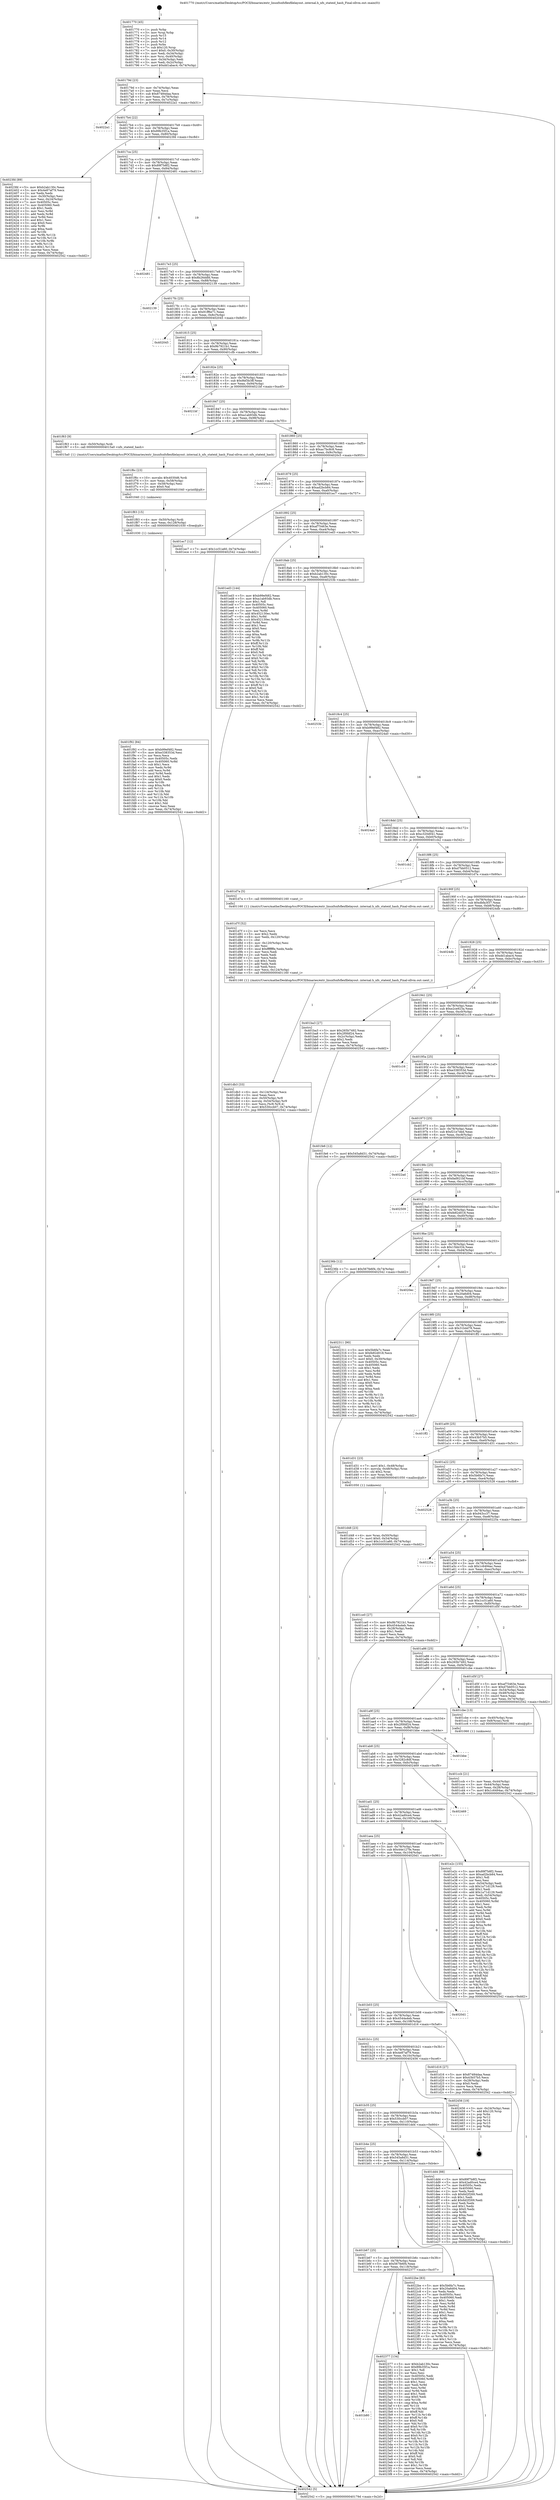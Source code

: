 digraph "0x401770" {
  label = "0x401770 (/mnt/c/Users/mathe/Desktop/tcc/POCII/binaries/extr_linuxfsnfsflexfilelayout..internal.h_nfs_stateid_hash_Final-ollvm.out::main(0))"
  labelloc = "t"
  node[shape=record]

  Entry [label="",width=0.3,height=0.3,shape=circle,fillcolor=black,style=filled]
  "0x40179d" [label="{
     0x40179d [23]\l
     | [instrs]\l
     &nbsp;&nbsp;0x40179d \<+3\>: mov -0x74(%rbp),%eax\l
     &nbsp;&nbsp;0x4017a0 \<+2\>: mov %eax,%ecx\l
     &nbsp;&nbsp;0x4017a2 \<+6\>: sub $0x87484daa,%ecx\l
     &nbsp;&nbsp;0x4017a8 \<+3\>: mov %eax,-0x78(%rbp)\l
     &nbsp;&nbsp;0x4017ab \<+3\>: mov %ecx,-0x7c(%rbp)\l
     &nbsp;&nbsp;0x4017ae \<+6\>: je 00000000004022a1 \<main+0xb31\>\l
  }"]
  "0x4022a1" [label="{
     0x4022a1\l
  }", style=dashed]
  "0x4017b4" [label="{
     0x4017b4 [22]\l
     | [instrs]\l
     &nbsp;&nbsp;0x4017b4 \<+5\>: jmp 00000000004017b9 \<main+0x49\>\l
     &nbsp;&nbsp;0x4017b9 \<+3\>: mov -0x78(%rbp),%eax\l
     &nbsp;&nbsp;0x4017bc \<+5\>: sub $0x89b35f1a,%eax\l
     &nbsp;&nbsp;0x4017c1 \<+3\>: mov %eax,-0x80(%rbp)\l
     &nbsp;&nbsp;0x4017c4 \<+6\>: je 00000000004023fd \<main+0xc8d\>\l
  }"]
  Exit [label="",width=0.3,height=0.3,shape=circle,fillcolor=black,style=filled,peripheries=2]
  "0x4023fd" [label="{
     0x4023fd [89]\l
     | [instrs]\l
     &nbsp;&nbsp;0x4023fd \<+5\>: mov $0xb2ab130c,%eax\l
     &nbsp;&nbsp;0x402402 \<+5\>: mov $0x4e87af79,%ecx\l
     &nbsp;&nbsp;0x402407 \<+2\>: xor %edx,%edx\l
     &nbsp;&nbsp;0x402409 \<+3\>: mov -0x30(%rbp),%esi\l
     &nbsp;&nbsp;0x40240c \<+3\>: mov %esi,-0x24(%rbp)\l
     &nbsp;&nbsp;0x40240f \<+7\>: mov 0x40505c,%esi\l
     &nbsp;&nbsp;0x402416 \<+7\>: mov 0x405060,%edi\l
     &nbsp;&nbsp;0x40241d \<+3\>: sub $0x1,%edx\l
     &nbsp;&nbsp;0x402420 \<+3\>: mov %esi,%r8d\l
     &nbsp;&nbsp;0x402423 \<+3\>: add %edx,%r8d\l
     &nbsp;&nbsp;0x402426 \<+4\>: imul %r8d,%esi\l
     &nbsp;&nbsp;0x40242a \<+3\>: and $0x1,%esi\l
     &nbsp;&nbsp;0x40242d \<+3\>: cmp $0x0,%esi\l
     &nbsp;&nbsp;0x402430 \<+4\>: sete %r9b\l
     &nbsp;&nbsp;0x402434 \<+3\>: cmp $0xa,%edi\l
     &nbsp;&nbsp;0x402437 \<+4\>: setl %r10b\l
     &nbsp;&nbsp;0x40243b \<+3\>: mov %r9b,%r11b\l
     &nbsp;&nbsp;0x40243e \<+3\>: and %r10b,%r11b\l
     &nbsp;&nbsp;0x402441 \<+3\>: xor %r10b,%r9b\l
     &nbsp;&nbsp;0x402444 \<+3\>: or %r9b,%r11b\l
     &nbsp;&nbsp;0x402447 \<+4\>: test $0x1,%r11b\l
     &nbsp;&nbsp;0x40244b \<+3\>: cmovne %ecx,%eax\l
     &nbsp;&nbsp;0x40244e \<+3\>: mov %eax,-0x74(%rbp)\l
     &nbsp;&nbsp;0x402451 \<+5\>: jmp 0000000000402542 \<main+0xdd2\>\l
  }"]
  "0x4017ca" [label="{
     0x4017ca [25]\l
     | [instrs]\l
     &nbsp;&nbsp;0x4017ca \<+5\>: jmp 00000000004017cf \<main+0x5f\>\l
     &nbsp;&nbsp;0x4017cf \<+3\>: mov -0x78(%rbp),%eax\l
     &nbsp;&nbsp;0x4017d2 \<+5\>: sub $0x89f7b8f2,%eax\l
     &nbsp;&nbsp;0x4017d7 \<+6\>: mov %eax,-0x84(%rbp)\l
     &nbsp;&nbsp;0x4017dd \<+6\>: je 0000000000402481 \<main+0xd11\>\l
  }"]
  "0x401b80" [label="{
     0x401b80\l
  }", style=dashed]
  "0x402481" [label="{
     0x402481\l
  }", style=dashed]
  "0x4017e3" [label="{
     0x4017e3 [25]\l
     | [instrs]\l
     &nbsp;&nbsp;0x4017e3 \<+5\>: jmp 00000000004017e8 \<main+0x78\>\l
     &nbsp;&nbsp;0x4017e8 \<+3\>: mov -0x78(%rbp),%eax\l
     &nbsp;&nbsp;0x4017eb \<+5\>: sub $0x8b26ddfd,%eax\l
     &nbsp;&nbsp;0x4017f0 \<+6\>: mov %eax,-0x88(%rbp)\l
     &nbsp;&nbsp;0x4017f6 \<+6\>: je 0000000000402139 \<main+0x9c9\>\l
  }"]
  "0x402377" [label="{
     0x402377 [134]\l
     | [instrs]\l
     &nbsp;&nbsp;0x402377 \<+5\>: mov $0xb2ab130c,%eax\l
     &nbsp;&nbsp;0x40237c \<+5\>: mov $0x89b35f1a,%ecx\l
     &nbsp;&nbsp;0x402381 \<+2\>: mov $0x1,%dl\l
     &nbsp;&nbsp;0x402383 \<+2\>: xor %esi,%esi\l
     &nbsp;&nbsp;0x402385 \<+7\>: mov 0x40505c,%edi\l
     &nbsp;&nbsp;0x40238c \<+8\>: mov 0x405060,%r8d\l
     &nbsp;&nbsp;0x402394 \<+3\>: sub $0x1,%esi\l
     &nbsp;&nbsp;0x402397 \<+3\>: mov %edi,%r9d\l
     &nbsp;&nbsp;0x40239a \<+3\>: add %esi,%r9d\l
     &nbsp;&nbsp;0x40239d \<+4\>: imul %r9d,%edi\l
     &nbsp;&nbsp;0x4023a1 \<+3\>: and $0x1,%edi\l
     &nbsp;&nbsp;0x4023a4 \<+3\>: cmp $0x0,%edi\l
     &nbsp;&nbsp;0x4023a7 \<+4\>: sete %r10b\l
     &nbsp;&nbsp;0x4023ab \<+4\>: cmp $0xa,%r8d\l
     &nbsp;&nbsp;0x4023af \<+4\>: setl %r11b\l
     &nbsp;&nbsp;0x4023b3 \<+3\>: mov %r10b,%bl\l
     &nbsp;&nbsp;0x4023b6 \<+3\>: xor $0xff,%bl\l
     &nbsp;&nbsp;0x4023b9 \<+3\>: mov %r11b,%r14b\l
     &nbsp;&nbsp;0x4023bc \<+4\>: xor $0xff,%r14b\l
     &nbsp;&nbsp;0x4023c0 \<+3\>: xor $0x0,%dl\l
     &nbsp;&nbsp;0x4023c3 \<+3\>: mov %bl,%r15b\l
     &nbsp;&nbsp;0x4023c6 \<+4\>: and $0x0,%r15b\l
     &nbsp;&nbsp;0x4023ca \<+3\>: and %dl,%r10b\l
     &nbsp;&nbsp;0x4023cd \<+3\>: mov %r14b,%r12b\l
     &nbsp;&nbsp;0x4023d0 \<+4\>: and $0x0,%r12b\l
     &nbsp;&nbsp;0x4023d4 \<+3\>: and %dl,%r11b\l
     &nbsp;&nbsp;0x4023d7 \<+3\>: or %r10b,%r15b\l
     &nbsp;&nbsp;0x4023da \<+3\>: or %r11b,%r12b\l
     &nbsp;&nbsp;0x4023dd \<+3\>: xor %r12b,%r15b\l
     &nbsp;&nbsp;0x4023e0 \<+3\>: or %r14b,%bl\l
     &nbsp;&nbsp;0x4023e3 \<+3\>: xor $0xff,%bl\l
     &nbsp;&nbsp;0x4023e6 \<+3\>: or $0x0,%dl\l
     &nbsp;&nbsp;0x4023e9 \<+2\>: and %dl,%bl\l
     &nbsp;&nbsp;0x4023eb \<+3\>: or %bl,%r15b\l
     &nbsp;&nbsp;0x4023ee \<+4\>: test $0x1,%r15b\l
     &nbsp;&nbsp;0x4023f2 \<+3\>: cmovne %ecx,%eax\l
     &nbsp;&nbsp;0x4023f5 \<+3\>: mov %eax,-0x74(%rbp)\l
     &nbsp;&nbsp;0x4023f8 \<+5\>: jmp 0000000000402542 \<main+0xdd2\>\l
  }"]
  "0x402139" [label="{
     0x402139\l
  }", style=dashed]
  "0x4017fc" [label="{
     0x4017fc [25]\l
     | [instrs]\l
     &nbsp;&nbsp;0x4017fc \<+5\>: jmp 0000000000401801 \<main+0x91\>\l
     &nbsp;&nbsp;0x401801 \<+3\>: mov -0x78(%rbp),%eax\l
     &nbsp;&nbsp;0x401804 \<+5\>: sub $0x91ff6e71,%eax\l
     &nbsp;&nbsp;0x401809 \<+6\>: mov %eax,-0x8c(%rbp)\l
     &nbsp;&nbsp;0x40180f \<+6\>: je 0000000000402045 \<main+0x8d5\>\l
  }"]
  "0x401b67" [label="{
     0x401b67 [25]\l
     | [instrs]\l
     &nbsp;&nbsp;0x401b67 \<+5\>: jmp 0000000000401b6c \<main+0x3fc\>\l
     &nbsp;&nbsp;0x401b6c \<+3\>: mov -0x78(%rbp),%eax\l
     &nbsp;&nbsp;0x401b6f \<+5\>: sub $0x567fe6f4,%eax\l
     &nbsp;&nbsp;0x401b74 \<+6\>: mov %eax,-0x118(%rbp)\l
     &nbsp;&nbsp;0x401b7a \<+6\>: je 0000000000402377 \<main+0xc07\>\l
  }"]
  "0x402045" [label="{
     0x402045\l
  }", style=dashed]
  "0x401815" [label="{
     0x401815 [25]\l
     | [instrs]\l
     &nbsp;&nbsp;0x401815 \<+5\>: jmp 000000000040181a \<main+0xaa\>\l
     &nbsp;&nbsp;0x40181a \<+3\>: mov -0x78(%rbp),%eax\l
     &nbsp;&nbsp;0x40181d \<+5\>: sub $0x9b7921b1,%eax\l
     &nbsp;&nbsp;0x401822 \<+6\>: mov %eax,-0x90(%rbp)\l
     &nbsp;&nbsp;0x401828 \<+6\>: je 0000000000401cfb \<main+0x58b\>\l
  }"]
  "0x4022be" [label="{
     0x4022be [83]\l
     | [instrs]\l
     &nbsp;&nbsp;0x4022be \<+5\>: mov $0x5b6fa7c,%eax\l
     &nbsp;&nbsp;0x4022c3 \<+5\>: mov $0x20a6d04,%ecx\l
     &nbsp;&nbsp;0x4022c8 \<+2\>: xor %edx,%edx\l
     &nbsp;&nbsp;0x4022ca \<+7\>: mov 0x40505c,%esi\l
     &nbsp;&nbsp;0x4022d1 \<+7\>: mov 0x405060,%edi\l
     &nbsp;&nbsp;0x4022d8 \<+3\>: sub $0x1,%edx\l
     &nbsp;&nbsp;0x4022db \<+3\>: mov %esi,%r8d\l
     &nbsp;&nbsp;0x4022de \<+3\>: add %edx,%r8d\l
     &nbsp;&nbsp;0x4022e1 \<+4\>: imul %r8d,%esi\l
     &nbsp;&nbsp;0x4022e5 \<+3\>: and $0x1,%esi\l
     &nbsp;&nbsp;0x4022e8 \<+3\>: cmp $0x0,%esi\l
     &nbsp;&nbsp;0x4022eb \<+4\>: sete %r9b\l
     &nbsp;&nbsp;0x4022ef \<+3\>: cmp $0xa,%edi\l
     &nbsp;&nbsp;0x4022f2 \<+4\>: setl %r10b\l
     &nbsp;&nbsp;0x4022f6 \<+3\>: mov %r9b,%r11b\l
     &nbsp;&nbsp;0x4022f9 \<+3\>: and %r10b,%r11b\l
     &nbsp;&nbsp;0x4022fc \<+3\>: xor %r10b,%r9b\l
     &nbsp;&nbsp;0x4022ff \<+3\>: or %r9b,%r11b\l
     &nbsp;&nbsp;0x402302 \<+4\>: test $0x1,%r11b\l
     &nbsp;&nbsp;0x402306 \<+3\>: cmovne %ecx,%eax\l
     &nbsp;&nbsp;0x402309 \<+3\>: mov %eax,-0x74(%rbp)\l
     &nbsp;&nbsp;0x40230c \<+5\>: jmp 0000000000402542 \<main+0xdd2\>\l
  }"]
  "0x401cfb" [label="{
     0x401cfb\l
  }", style=dashed]
  "0x40182e" [label="{
     0x40182e [25]\l
     | [instrs]\l
     &nbsp;&nbsp;0x40182e \<+5\>: jmp 0000000000401833 \<main+0xc3\>\l
     &nbsp;&nbsp;0x401833 \<+3\>: mov -0x78(%rbp),%eax\l
     &nbsp;&nbsp;0x401836 \<+5\>: sub $0x9bf3b3ff,%eax\l
     &nbsp;&nbsp;0x40183b \<+6\>: mov %eax,-0x94(%rbp)\l
     &nbsp;&nbsp;0x401841 \<+6\>: je 00000000004021bf \<main+0xa4f\>\l
  }"]
  "0x401f92" [label="{
     0x401f92 [84]\l
     | [instrs]\l
     &nbsp;&nbsp;0x401f92 \<+5\>: mov $0xb99ef482,%eax\l
     &nbsp;&nbsp;0x401f97 \<+5\>: mov $0xe338353d,%esi\l
     &nbsp;&nbsp;0x401f9c \<+2\>: xor %ecx,%ecx\l
     &nbsp;&nbsp;0x401f9e \<+7\>: mov 0x40505c,%edx\l
     &nbsp;&nbsp;0x401fa5 \<+8\>: mov 0x405060,%r8d\l
     &nbsp;&nbsp;0x401fad \<+3\>: sub $0x1,%ecx\l
     &nbsp;&nbsp;0x401fb0 \<+3\>: mov %edx,%r9d\l
     &nbsp;&nbsp;0x401fb3 \<+3\>: add %ecx,%r9d\l
     &nbsp;&nbsp;0x401fb6 \<+4\>: imul %r9d,%edx\l
     &nbsp;&nbsp;0x401fba \<+3\>: and $0x1,%edx\l
     &nbsp;&nbsp;0x401fbd \<+3\>: cmp $0x0,%edx\l
     &nbsp;&nbsp;0x401fc0 \<+4\>: sete %r10b\l
     &nbsp;&nbsp;0x401fc4 \<+4\>: cmp $0xa,%r8d\l
     &nbsp;&nbsp;0x401fc8 \<+4\>: setl %r11b\l
     &nbsp;&nbsp;0x401fcc \<+3\>: mov %r10b,%bl\l
     &nbsp;&nbsp;0x401fcf \<+3\>: and %r11b,%bl\l
     &nbsp;&nbsp;0x401fd2 \<+3\>: xor %r11b,%r10b\l
     &nbsp;&nbsp;0x401fd5 \<+3\>: or %r10b,%bl\l
     &nbsp;&nbsp;0x401fd8 \<+3\>: test $0x1,%bl\l
     &nbsp;&nbsp;0x401fdb \<+3\>: cmovne %esi,%eax\l
     &nbsp;&nbsp;0x401fde \<+3\>: mov %eax,-0x74(%rbp)\l
     &nbsp;&nbsp;0x401fe1 \<+5\>: jmp 0000000000402542 \<main+0xdd2\>\l
  }"]
  "0x4021bf" [label="{
     0x4021bf\l
  }", style=dashed]
  "0x401847" [label="{
     0x401847 [25]\l
     | [instrs]\l
     &nbsp;&nbsp;0x401847 \<+5\>: jmp 000000000040184c \<main+0xdc\>\l
     &nbsp;&nbsp;0x40184c \<+3\>: mov -0x78(%rbp),%eax\l
     &nbsp;&nbsp;0x40184f \<+5\>: sub $0xa1ab93db,%eax\l
     &nbsp;&nbsp;0x401854 \<+6\>: mov %eax,-0x98(%rbp)\l
     &nbsp;&nbsp;0x40185a \<+6\>: je 0000000000401f63 \<main+0x7f3\>\l
  }"]
  "0x401f83" [label="{
     0x401f83 [15]\l
     | [instrs]\l
     &nbsp;&nbsp;0x401f83 \<+4\>: mov -0x50(%rbp),%rdi\l
     &nbsp;&nbsp;0x401f87 \<+6\>: mov %eax,-0x128(%rbp)\l
     &nbsp;&nbsp;0x401f8d \<+5\>: call 0000000000401030 \<free@plt\>\l
     | [calls]\l
     &nbsp;&nbsp;0x401030 \{1\} (unknown)\l
  }"]
  "0x401f63" [label="{
     0x401f63 [9]\l
     | [instrs]\l
     &nbsp;&nbsp;0x401f63 \<+4\>: mov -0x50(%rbp),%rdi\l
     &nbsp;&nbsp;0x401f67 \<+5\>: call 00000000004015a0 \<nfs_stateid_hash\>\l
     | [calls]\l
     &nbsp;&nbsp;0x4015a0 \{1\} (/mnt/c/Users/mathe/Desktop/tcc/POCII/binaries/extr_linuxfsnfsflexfilelayout..internal.h_nfs_stateid_hash_Final-ollvm.out::nfs_stateid_hash)\l
  }"]
  "0x401860" [label="{
     0x401860 [25]\l
     | [instrs]\l
     &nbsp;&nbsp;0x401860 \<+5\>: jmp 0000000000401865 \<main+0xf5\>\l
     &nbsp;&nbsp;0x401865 \<+3\>: mov -0x78(%rbp),%eax\l
     &nbsp;&nbsp;0x401868 \<+5\>: sub $0xac7bc8c8,%eax\l
     &nbsp;&nbsp;0x40186d \<+6\>: mov %eax,-0x9c(%rbp)\l
     &nbsp;&nbsp;0x401873 \<+6\>: je 00000000004020c5 \<main+0x955\>\l
  }"]
  "0x401f6c" [label="{
     0x401f6c [23]\l
     | [instrs]\l
     &nbsp;&nbsp;0x401f6c \<+10\>: movabs $0x4030d6,%rdi\l
     &nbsp;&nbsp;0x401f76 \<+3\>: mov %eax,-0x58(%rbp)\l
     &nbsp;&nbsp;0x401f79 \<+3\>: mov -0x58(%rbp),%esi\l
     &nbsp;&nbsp;0x401f7c \<+2\>: mov $0x0,%al\l
     &nbsp;&nbsp;0x401f7e \<+5\>: call 0000000000401040 \<printf@plt\>\l
     | [calls]\l
     &nbsp;&nbsp;0x401040 \{1\} (unknown)\l
  }"]
  "0x4020c5" [label="{
     0x4020c5\l
  }", style=dashed]
  "0x401879" [label="{
     0x401879 [25]\l
     | [instrs]\l
     &nbsp;&nbsp;0x401879 \<+5\>: jmp 000000000040187e \<main+0x10e\>\l
     &nbsp;&nbsp;0x40187e \<+3\>: mov -0x78(%rbp),%eax\l
     &nbsp;&nbsp;0x401881 \<+5\>: sub $0xad2bcb84,%eax\l
     &nbsp;&nbsp;0x401886 \<+6\>: mov %eax,-0xa0(%rbp)\l
     &nbsp;&nbsp;0x40188c \<+6\>: je 0000000000401ec7 \<main+0x757\>\l
  }"]
  "0x401b4e" [label="{
     0x401b4e [25]\l
     | [instrs]\l
     &nbsp;&nbsp;0x401b4e \<+5\>: jmp 0000000000401b53 \<main+0x3e3\>\l
     &nbsp;&nbsp;0x401b53 \<+3\>: mov -0x78(%rbp),%eax\l
     &nbsp;&nbsp;0x401b56 \<+5\>: sub $0x545a8d31,%eax\l
     &nbsp;&nbsp;0x401b5b \<+6\>: mov %eax,-0x114(%rbp)\l
     &nbsp;&nbsp;0x401b61 \<+6\>: je 00000000004022be \<main+0xb4e\>\l
  }"]
  "0x401ec7" [label="{
     0x401ec7 [12]\l
     | [instrs]\l
     &nbsp;&nbsp;0x401ec7 \<+7\>: movl $0x1cc51a60,-0x74(%rbp)\l
     &nbsp;&nbsp;0x401ece \<+5\>: jmp 0000000000402542 \<main+0xdd2\>\l
  }"]
  "0x401892" [label="{
     0x401892 [25]\l
     | [instrs]\l
     &nbsp;&nbsp;0x401892 \<+5\>: jmp 0000000000401897 \<main+0x127\>\l
     &nbsp;&nbsp;0x401897 \<+3\>: mov -0x78(%rbp),%eax\l
     &nbsp;&nbsp;0x40189a \<+5\>: sub $0xaf75463e,%eax\l
     &nbsp;&nbsp;0x40189f \<+6\>: mov %eax,-0xa4(%rbp)\l
     &nbsp;&nbsp;0x4018a5 \<+6\>: je 0000000000401ed3 \<main+0x763\>\l
  }"]
  "0x401dd4" [label="{
     0x401dd4 [88]\l
     | [instrs]\l
     &nbsp;&nbsp;0x401dd4 \<+5\>: mov $0x89f7b8f2,%eax\l
     &nbsp;&nbsp;0x401dd9 \<+5\>: mov $0x42ad0ce4,%ecx\l
     &nbsp;&nbsp;0x401dde \<+7\>: mov 0x40505c,%edx\l
     &nbsp;&nbsp;0x401de5 \<+7\>: mov 0x405060,%esi\l
     &nbsp;&nbsp;0x401dec \<+2\>: mov %edx,%edi\l
     &nbsp;&nbsp;0x401dee \<+6\>: sub $0x6d2f269,%edi\l
     &nbsp;&nbsp;0x401df4 \<+3\>: sub $0x1,%edi\l
     &nbsp;&nbsp;0x401df7 \<+6\>: add $0x6d2f269,%edi\l
     &nbsp;&nbsp;0x401dfd \<+3\>: imul %edi,%edx\l
     &nbsp;&nbsp;0x401e00 \<+3\>: and $0x1,%edx\l
     &nbsp;&nbsp;0x401e03 \<+3\>: cmp $0x0,%edx\l
     &nbsp;&nbsp;0x401e06 \<+4\>: sete %r8b\l
     &nbsp;&nbsp;0x401e0a \<+3\>: cmp $0xa,%esi\l
     &nbsp;&nbsp;0x401e0d \<+4\>: setl %r9b\l
     &nbsp;&nbsp;0x401e11 \<+3\>: mov %r8b,%r10b\l
     &nbsp;&nbsp;0x401e14 \<+3\>: and %r9b,%r10b\l
     &nbsp;&nbsp;0x401e17 \<+3\>: xor %r9b,%r8b\l
     &nbsp;&nbsp;0x401e1a \<+3\>: or %r8b,%r10b\l
     &nbsp;&nbsp;0x401e1d \<+4\>: test $0x1,%r10b\l
     &nbsp;&nbsp;0x401e21 \<+3\>: cmovne %ecx,%eax\l
     &nbsp;&nbsp;0x401e24 \<+3\>: mov %eax,-0x74(%rbp)\l
     &nbsp;&nbsp;0x401e27 \<+5\>: jmp 0000000000402542 \<main+0xdd2\>\l
  }"]
  "0x401ed3" [label="{
     0x401ed3 [144]\l
     | [instrs]\l
     &nbsp;&nbsp;0x401ed3 \<+5\>: mov $0xb99ef482,%eax\l
     &nbsp;&nbsp;0x401ed8 \<+5\>: mov $0xa1ab93db,%ecx\l
     &nbsp;&nbsp;0x401edd \<+2\>: mov $0x1,%dl\l
     &nbsp;&nbsp;0x401edf \<+7\>: mov 0x40505c,%esi\l
     &nbsp;&nbsp;0x401ee6 \<+7\>: mov 0x405060,%edi\l
     &nbsp;&nbsp;0x401eed \<+3\>: mov %esi,%r8d\l
     &nbsp;&nbsp;0x401ef0 \<+7\>: add $0x452130ec,%r8d\l
     &nbsp;&nbsp;0x401ef7 \<+4\>: sub $0x1,%r8d\l
     &nbsp;&nbsp;0x401efb \<+7\>: sub $0x452130ec,%r8d\l
     &nbsp;&nbsp;0x401f02 \<+4\>: imul %r8d,%esi\l
     &nbsp;&nbsp;0x401f06 \<+3\>: and $0x1,%esi\l
     &nbsp;&nbsp;0x401f09 \<+3\>: cmp $0x0,%esi\l
     &nbsp;&nbsp;0x401f0c \<+4\>: sete %r9b\l
     &nbsp;&nbsp;0x401f10 \<+3\>: cmp $0xa,%edi\l
     &nbsp;&nbsp;0x401f13 \<+4\>: setl %r10b\l
     &nbsp;&nbsp;0x401f17 \<+3\>: mov %r9b,%r11b\l
     &nbsp;&nbsp;0x401f1a \<+4\>: xor $0xff,%r11b\l
     &nbsp;&nbsp;0x401f1e \<+3\>: mov %r10b,%bl\l
     &nbsp;&nbsp;0x401f21 \<+3\>: xor $0xff,%bl\l
     &nbsp;&nbsp;0x401f24 \<+3\>: xor $0x0,%dl\l
     &nbsp;&nbsp;0x401f27 \<+3\>: mov %r11b,%r14b\l
     &nbsp;&nbsp;0x401f2a \<+4\>: and $0x0,%r14b\l
     &nbsp;&nbsp;0x401f2e \<+3\>: and %dl,%r9b\l
     &nbsp;&nbsp;0x401f31 \<+3\>: mov %bl,%r15b\l
     &nbsp;&nbsp;0x401f34 \<+4\>: and $0x0,%r15b\l
     &nbsp;&nbsp;0x401f38 \<+3\>: and %dl,%r10b\l
     &nbsp;&nbsp;0x401f3b \<+3\>: or %r9b,%r14b\l
     &nbsp;&nbsp;0x401f3e \<+3\>: or %r10b,%r15b\l
     &nbsp;&nbsp;0x401f41 \<+3\>: xor %r15b,%r14b\l
     &nbsp;&nbsp;0x401f44 \<+3\>: or %bl,%r11b\l
     &nbsp;&nbsp;0x401f47 \<+4\>: xor $0xff,%r11b\l
     &nbsp;&nbsp;0x401f4b \<+3\>: or $0x0,%dl\l
     &nbsp;&nbsp;0x401f4e \<+3\>: and %dl,%r11b\l
     &nbsp;&nbsp;0x401f51 \<+3\>: or %r11b,%r14b\l
     &nbsp;&nbsp;0x401f54 \<+4\>: test $0x1,%r14b\l
     &nbsp;&nbsp;0x401f58 \<+3\>: cmovne %ecx,%eax\l
     &nbsp;&nbsp;0x401f5b \<+3\>: mov %eax,-0x74(%rbp)\l
     &nbsp;&nbsp;0x401f5e \<+5\>: jmp 0000000000402542 \<main+0xdd2\>\l
  }"]
  "0x4018ab" [label="{
     0x4018ab [25]\l
     | [instrs]\l
     &nbsp;&nbsp;0x4018ab \<+5\>: jmp 00000000004018b0 \<main+0x140\>\l
     &nbsp;&nbsp;0x4018b0 \<+3\>: mov -0x78(%rbp),%eax\l
     &nbsp;&nbsp;0x4018b3 \<+5\>: sub $0xb2ab130c,%eax\l
     &nbsp;&nbsp;0x4018b8 \<+6\>: mov %eax,-0xa8(%rbp)\l
     &nbsp;&nbsp;0x4018be \<+6\>: je 000000000040253b \<main+0xdcb\>\l
  }"]
  "0x401b35" [label="{
     0x401b35 [25]\l
     | [instrs]\l
     &nbsp;&nbsp;0x401b35 \<+5\>: jmp 0000000000401b3a \<main+0x3ca\>\l
     &nbsp;&nbsp;0x401b3a \<+3\>: mov -0x78(%rbp),%eax\l
     &nbsp;&nbsp;0x401b3d \<+5\>: sub $0x530ccb07,%eax\l
     &nbsp;&nbsp;0x401b42 \<+6\>: mov %eax,-0x110(%rbp)\l
     &nbsp;&nbsp;0x401b48 \<+6\>: je 0000000000401dd4 \<main+0x664\>\l
  }"]
  "0x40253b" [label="{
     0x40253b\l
  }", style=dashed]
  "0x4018c4" [label="{
     0x4018c4 [25]\l
     | [instrs]\l
     &nbsp;&nbsp;0x4018c4 \<+5\>: jmp 00000000004018c9 \<main+0x159\>\l
     &nbsp;&nbsp;0x4018c9 \<+3\>: mov -0x78(%rbp),%eax\l
     &nbsp;&nbsp;0x4018cc \<+5\>: sub $0xb99ef482,%eax\l
     &nbsp;&nbsp;0x4018d1 \<+6\>: mov %eax,-0xac(%rbp)\l
     &nbsp;&nbsp;0x4018d7 \<+6\>: je 00000000004024a0 \<main+0xd30\>\l
  }"]
  "0x402456" [label="{
     0x402456 [19]\l
     | [instrs]\l
     &nbsp;&nbsp;0x402456 \<+3\>: mov -0x24(%rbp),%eax\l
     &nbsp;&nbsp;0x402459 \<+7\>: add $0x120,%rsp\l
     &nbsp;&nbsp;0x402460 \<+1\>: pop %rbx\l
     &nbsp;&nbsp;0x402461 \<+2\>: pop %r12\l
     &nbsp;&nbsp;0x402463 \<+2\>: pop %r14\l
     &nbsp;&nbsp;0x402465 \<+2\>: pop %r15\l
     &nbsp;&nbsp;0x402467 \<+1\>: pop %rbp\l
     &nbsp;&nbsp;0x402468 \<+1\>: ret\l
  }"]
  "0x4024a0" [label="{
     0x4024a0\l
  }", style=dashed]
  "0x4018dd" [label="{
     0x4018dd [25]\l
     | [instrs]\l
     &nbsp;&nbsp;0x4018dd \<+5\>: jmp 00000000004018e2 \<main+0x172\>\l
     &nbsp;&nbsp;0x4018e2 \<+3\>: mov -0x78(%rbp),%eax\l
     &nbsp;&nbsp;0x4018e5 \<+5\>: sub $0xc320d041,%eax\l
     &nbsp;&nbsp;0x4018ea \<+6\>: mov %eax,-0xb0(%rbp)\l
     &nbsp;&nbsp;0x4018f0 \<+6\>: je 0000000000401cb2 \<main+0x542\>\l
  }"]
  "0x401db3" [label="{
     0x401db3 [33]\l
     | [instrs]\l
     &nbsp;&nbsp;0x401db3 \<+6\>: mov -0x124(%rbp),%ecx\l
     &nbsp;&nbsp;0x401db9 \<+3\>: imul %eax,%ecx\l
     &nbsp;&nbsp;0x401dbc \<+4\>: mov -0x50(%rbp),%r8\l
     &nbsp;&nbsp;0x401dc0 \<+4\>: movslq -0x54(%rbp),%r9\l
     &nbsp;&nbsp;0x401dc4 \<+4\>: mov %ecx,(%r8,%r9,4)\l
     &nbsp;&nbsp;0x401dc8 \<+7\>: movl $0x530ccb07,-0x74(%rbp)\l
     &nbsp;&nbsp;0x401dcf \<+5\>: jmp 0000000000402542 \<main+0xdd2\>\l
  }"]
  "0x401cb2" [label="{
     0x401cb2\l
  }", style=dashed]
  "0x4018f6" [label="{
     0x4018f6 [25]\l
     | [instrs]\l
     &nbsp;&nbsp;0x4018f6 \<+5\>: jmp 00000000004018fb \<main+0x18b\>\l
     &nbsp;&nbsp;0x4018fb \<+3\>: mov -0x78(%rbp),%eax\l
     &nbsp;&nbsp;0x4018fe \<+5\>: sub $0xd7bb0512,%eax\l
     &nbsp;&nbsp;0x401903 \<+6\>: mov %eax,-0xb4(%rbp)\l
     &nbsp;&nbsp;0x401909 \<+6\>: je 0000000000401d7a \<main+0x60a\>\l
  }"]
  "0x401d7f" [label="{
     0x401d7f [52]\l
     | [instrs]\l
     &nbsp;&nbsp;0x401d7f \<+2\>: xor %ecx,%ecx\l
     &nbsp;&nbsp;0x401d81 \<+5\>: mov $0x2,%edx\l
     &nbsp;&nbsp;0x401d86 \<+6\>: mov %edx,-0x120(%rbp)\l
     &nbsp;&nbsp;0x401d8c \<+1\>: cltd\l
     &nbsp;&nbsp;0x401d8d \<+6\>: mov -0x120(%rbp),%esi\l
     &nbsp;&nbsp;0x401d93 \<+2\>: idiv %esi\l
     &nbsp;&nbsp;0x401d95 \<+6\>: imul $0xfffffffe,%edx,%edx\l
     &nbsp;&nbsp;0x401d9b \<+2\>: mov %ecx,%edi\l
     &nbsp;&nbsp;0x401d9d \<+2\>: sub %edx,%edi\l
     &nbsp;&nbsp;0x401d9f \<+2\>: mov %ecx,%edx\l
     &nbsp;&nbsp;0x401da1 \<+3\>: sub $0x1,%edx\l
     &nbsp;&nbsp;0x401da4 \<+2\>: add %edx,%edi\l
     &nbsp;&nbsp;0x401da6 \<+2\>: sub %edi,%ecx\l
     &nbsp;&nbsp;0x401da8 \<+6\>: mov %ecx,-0x124(%rbp)\l
     &nbsp;&nbsp;0x401dae \<+5\>: call 0000000000401160 \<next_i\>\l
     | [calls]\l
     &nbsp;&nbsp;0x401160 \{1\} (/mnt/c/Users/mathe/Desktop/tcc/POCII/binaries/extr_linuxfsnfsflexfilelayout..internal.h_nfs_stateid_hash_Final-ollvm.out::next_i)\l
  }"]
  "0x401d7a" [label="{
     0x401d7a [5]\l
     | [instrs]\l
     &nbsp;&nbsp;0x401d7a \<+5\>: call 0000000000401160 \<next_i\>\l
     | [calls]\l
     &nbsp;&nbsp;0x401160 \{1\} (/mnt/c/Users/mathe/Desktop/tcc/POCII/binaries/extr_linuxfsnfsflexfilelayout..internal.h_nfs_stateid_hash_Final-ollvm.out::next_i)\l
  }"]
  "0x40190f" [label="{
     0x40190f [25]\l
     | [instrs]\l
     &nbsp;&nbsp;0x40190f \<+5\>: jmp 0000000000401914 \<main+0x1a4\>\l
     &nbsp;&nbsp;0x401914 \<+3\>: mov -0x78(%rbp),%eax\l
     &nbsp;&nbsp;0x401917 \<+5\>: sub $0xdbfa3f37,%eax\l
     &nbsp;&nbsp;0x40191c \<+6\>: mov %eax,-0xb8(%rbp)\l
     &nbsp;&nbsp;0x401922 \<+6\>: je 00000000004024db \<main+0xd6b\>\l
  }"]
  "0x401d48" [label="{
     0x401d48 [23]\l
     | [instrs]\l
     &nbsp;&nbsp;0x401d48 \<+4\>: mov %rax,-0x50(%rbp)\l
     &nbsp;&nbsp;0x401d4c \<+7\>: movl $0x0,-0x54(%rbp)\l
     &nbsp;&nbsp;0x401d53 \<+7\>: movl $0x1cc51a60,-0x74(%rbp)\l
     &nbsp;&nbsp;0x401d5a \<+5\>: jmp 0000000000402542 \<main+0xdd2\>\l
  }"]
  "0x4024db" [label="{
     0x4024db\l
  }", style=dashed]
  "0x401928" [label="{
     0x401928 [25]\l
     | [instrs]\l
     &nbsp;&nbsp;0x401928 \<+5\>: jmp 000000000040192d \<main+0x1bd\>\l
     &nbsp;&nbsp;0x40192d \<+3\>: mov -0x78(%rbp),%eax\l
     &nbsp;&nbsp;0x401930 \<+5\>: sub $0xdd1abac4,%eax\l
     &nbsp;&nbsp;0x401935 \<+6\>: mov %eax,-0xbc(%rbp)\l
     &nbsp;&nbsp;0x40193b \<+6\>: je 0000000000401ba3 \<main+0x433\>\l
  }"]
  "0x401b1c" [label="{
     0x401b1c [25]\l
     | [instrs]\l
     &nbsp;&nbsp;0x401b1c \<+5\>: jmp 0000000000401b21 \<main+0x3b1\>\l
     &nbsp;&nbsp;0x401b21 \<+3\>: mov -0x78(%rbp),%eax\l
     &nbsp;&nbsp;0x401b24 \<+5\>: sub $0x4e87af79,%eax\l
     &nbsp;&nbsp;0x401b29 \<+6\>: mov %eax,-0x10c(%rbp)\l
     &nbsp;&nbsp;0x401b2f \<+6\>: je 0000000000402456 \<main+0xce6\>\l
  }"]
  "0x401ba3" [label="{
     0x401ba3 [27]\l
     | [instrs]\l
     &nbsp;&nbsp;0x401ba3 \<+5\>: mov $0x265b7492,%eax\l
     &nbsp;&nbsp;0x401ba8 \<+5\>: mov $0x2f0fdf24,%ecx\l
     &nbsp;&nbsp;0x401bad \<+3\>: mov -0x2c(%rbp),%edx\l
     &nbsp;&nbsp;0x401bb0 \<+3\>: cmp $0x2,%edx\l
     &nbsp;&nbsp;0x401bb3 \<+3\>: cmovne %ecx,%eax\l
     &nbsp;&nbsp;0x401bb6 \<+3\>: mov %eax,-0x74(%rbp)\l
     &nbsp;&nbsp;0x401bb9 \<+5\>: jmp 0000000000402542 \<main+0xdd2\>\l
  }"]
  "0x401941" [label="{
     0x401941 [25]\l
     | [instrs]\l
     &nbsp;&nbsp;0x401941 \<+5\>: jmp 0000000000401946 \<main+0x1d6\>\l
     &nbsp;&nbsp;0x401946 \<+3\>: mov -0x78(%rbp),%eax\l
     &nbsp;&nbsp;0x401949 \<+5\>: sub $0xe2ce923a,%eax\l
     &nbsp;&nbsp;0x40194e \<+6\>: mov %eax,-0xc0(%rbp)\l
     &nbsp;&nbsp;0x401954 \<+6\>: je 0000000000401c16 \<main+0x4a6\>\l
  }"]
  "0x402542" [label="{
     0x402542 [5]\l
     | [instrs]\l
     &nbsp;&nbsp;0x402542 \<+5\>: jmp 000000000040179d \<main+0x2d\>\l
  }"]
  "0x401770" [label="{
     0x401770 [45]\l
     | [instrs]\l
     &nbsp;&nbsp;0x401770 \<+1\>: push %rbp\l
     &nbsp;&nbsp;0x401771 \<+3\>: mov %rsp,%rbp\l
     &nbsp;&nbsp;0x401774 \<+2\>: push %r15\l
     &nbsp;&nbsp;0x401776 \<+2\>: push %r14\l
     &nbsp;&nbsp;0x401778 \<+2\>: push %r12\l
     &nbsp;&nbsp;0x40177a \<+1\>: push %rbx\l
     &nbsp;&nbsp;0x40177b \<+7\>: sub $0x120,%rsp\l
     &nbsp;&nbsp;0x401782 \<+7\>: movl $0x0,-0x30(%rbp)\l
     &nbsp;&nbsp;0x401789 \<+3\>: mov %edi,-0x34(%rbp)\l
     &nbsp;&nbsp;0x40178c \<+4\>: mov %rsi,-0x40(%rbp)\l
     &nbsp;&nbsp;0x401790 \<+3\>: mov -0x34(%rbp),%edi\l
     &nbsp;&nbsp;0x401793 \<+3\>: mov %edi,-0x2c(%rbp)\l
     &nbsp;&nbsp;0x401796 \<+7\>: movl $0xdd1abac4,-0x74(%rbp)\l
  }"]
  "0x401d16" [label="{
     0x401d16 [27]\l
     | [instrs]\l
     &nbsp;&nbsp;0x401d16 \<+5\>: mov $0x87484daa,%eax\l
     &nbsp;&nbsp;0x401d1b \<+5\>: mov $0x43b57b5,%ecx\l
     &nbsp;&nbsp;0x401d20 \<+3\>: mov -0x28(%rbp),%edx\l
     &nbsp;&nbsp;0x401d23 \<+3\>: cmp $0x0,%edx\l
     &nbsp;&nbsp;0x401d26 \<+3\>: cmove %ecx,%eax\l
     &nbsp;&nbsp;0x401d29 \<+3\>: mov %eax,-0x74(%rbp)\l
     &nbsp;&nbsp;0x401d2c \<+5\>: jmp 0000000000402542 \<main+0xdd2\>\l
  }"]
  "0x401c16" [label="{
     0x401c16\l
  }", style=dashed]
  "0x40195a" [label="{
     0x40195a [25]\l
     | [instrs]\l
     &nbsp;&nbsp;0x40195a \<+5\>: jmp 000000000040195f \<main+0x1ef\>\l
     &nbsp;&nbsp;0x40195f \<+3\>: mov -0x78(%rbp),%eax\l
     &nbsp;&nbsp;0x401962 \<+5\>: sub $0xe338353d,%eax\l
     &nbsp;&nbsp;0x401967 \<+6\>: mov %eax,-0xc4(%rbp)\l
     &nbsp;&nbsp;0x40196d \<+6\>: je 0000000000401fe6 \<main+0x876\>\l
  }"]
  "0x401b03" [label="{
     0x401b03 [25]\l
     | [instrs]\l
     &nbsp;&nbsp;0x401b03 \<+5\>: jmp 0000000000401b08 \<main+0x398\>\l
     &nbsp;&nbsp;0x401b08 \<+3\>: mov -0x78(%rbp),%eax\l
     &nbsp;&nbsp;0x401b0b \<+5\>: sub $0x4544a4eb,%eax\l
     &nbsp;&nbsp;0x401b10 \<+6\>: mov %eax,-0x108(%rbp)\l
     &nbsp;&nbsp;0x401b16 \<+6\>: je 0000000000401d16 \<main+0x5a6\>\l
  }"]
  "0x401fe6" [label="{
     0x401fe6 [12]\l
     | [instrs]\l
     &nbsp;&nbsp;0x401fe6 \<+7\>: movl $0x545a8d31,-0x74(%rbp)\l
     &nbsp;&nbsp;0x401fed \<+5\>: jmp 0000000000402542 \<main+0xdd2\>\l
  }"]
  "0x401973" [label="{
     0x401973 [25]\l
     | [instrs]\l
     &nbsp;&nbsp;0x401973 \<+5\>: jmp 0000000000401978 \<main+0x208\>\l
     &nbsp;&nbsp;0x401978 \<+3\>: mov -0x78(%rbp),%eax\l
     &nbsp;&nbsp;0x40197b \<+5\>: sub $0xf21e7ded,%eax\l
     &nbsp;&nbsp;0x401980 \<+6\>: mov %eax,-0xc8(%rbp)\l
     &nbsp;&nbsp;0x401986 \<+6\>: je 00000000004022ad \<main+0xb3d\>\l
  }"]
  "0x4020d1" [label="{
     0x4020d1\l
  }", style=dashed]
  "0x4022ad" [label="{
     0x4022ad\l
  }", style=dashed]
  "0x40198c" [label="{
     0x40198c [25]\l
     | [instrs]\l
     &nbsp;&nbsp;0x40198c \<+5\>: jmp 0000000000401991 \<main+0x221\>\l
     &nbsp;&nbsp;0x401991 \<+3\>: mov -0x78(%rbp),%eax\l
     &nbsp;&nbsp;0x401994 \<+5\>: sub $0xfad921bf,%eax\l
     &nbsp;&nbsp;0x401999 \<+6\>: mov %eax,-0xcc(%rbp)\l
     &nbsp;&nbsp;0x40199f \<+6\>: je 0000000000402509 \<main+0xd99\>\l
  }"]
  "0x401aea" [label="{
     0x401aea [25]\l
     | [instrs]\l
     &nbsp;&nbsp;0x401aea \<+5\>: jmp 0000000000401aef \<main+0x37f\>\l
     &nbsp;&nbsp;0x401aef \<+3\>: mov -0x78(%rbp),%eax\l
     &nbsp;&nbsp;0x401af2 \<+5\>: sub $0x44e127fe,%eax\l
     &nbsp;&nbsp;0x401af7 \<+6\>: mov %eax,-0x104(%rbp)\l
     &nbsp;&nbsp;0x401afd \<+6\>: je 00000000004020d1 \<main+0x961\>\l
  }"]
  "0x402509" [label="{
     0x402509\l
  }", style=dashed]
  "0x4019a5" [label="{
     0x4019a5 [25]\l
     | [instrs]\l
     &nbsp;&nbsp;0x4019a5 \<+5\>: jmp 00000000004019aa \<main+0x23a\>\l
     &nbsp;&nbsp;0x4019aa \<+3\>: mov -0x78(%rbp),%eax\l
     &nbsp;&nbsp;0x4019ad \<+5\>: sub $0xfe82d018,%eax\l
     &nbsp;&nbsp;0x4019b2 \<+6\>: mov %eax,-0xd0(%rbp)\l
     &nbsp;&nbsp;0x4019b8 \<+6\>: je 000000000040236b \<main+0xbfb\>\l
  }"]
  "0x401e2c" [label="{
     0x401e2c [155]\l
     | [instrs]\l
     &nbsp;&nbsp;0x401e2c \<+5\>: mov $0x89f7b8f2,%eax\l
     &nbsp;&nbsp;0x401e31 \<+5\>: mov $0xad2bcb84,%ecx\l
     &nbsp;&nbsp;0x401e36 \<+2\>: mov $0x1,%dl\l
     &nbsp;&nbsp;0x401e38 \<+2\>: xor %esi,%esi\l
     &nbsp;&nbsp;0x401e3a \<+3\>: mov -0x54(%rbp),%edi\l
     &nbsp;&nbsp;0x401e3d \<+6\>: sub $0x1a71d129,%edi\l
     &nbsp;&nbsp;0x401e43 \<+3\>: add $0x1,%edi\l
     &nbsp;&nbsp;0x401e46 \<+6\>: add $0x1a71d129,%edi\l
     &nbsp;&nbsp;0x401e4c \<+3\>: mov %edi,-0x54(%rbp)\l
     &nbsp;&nbsp;0x401e4f \<+7\>: mov 0x40505c,%edi\l
     &nbsp;&nbsp;0x401e56 \<+8\>: mov 0x405060,%r8d\l
     &nbsp;&nbsp;0x401e5e \<+3\>: sub $0x1,%esi\l
     &nbsp;&nbsp;0x401e61 \<+3\>: mov %edi,%r9d\l
     &nbsp;&nbsp;0x401e64 \<+3\>: add %esi,%r9d\l
     &nbsp;&nbsp;0x401e67 \<+4\>: imul %r9d,%edi\l
     &nbsp;&nbsp;0x401e6b \<+3\>: and $0x1,%edi\l
     &nbsp;&nbsp;0x401e6e \<+3\>: cmp $0x0,%edi\l
     &nbsp;&nbsp;0x401e71 \<+4\>: sete %r10b\l
     &nbsp;&nbsp;0x401e75 \<+4\>: cmp $0xa,%r8d\l
     &nbsp;&nbsp;0x401e79 \<+4\>: setl %r11b\l
     &nbsp;&nbsp;0x401e7d \<+3\>: mov %r10b,%bl\l
     &nbsp;&nbsp;0x401e80 \<+3\>: xor $0xff,%bl\l
     &nbsp;&nbsp;0x401e83 \<+3\>: mov %r11b,%r14b\l
     &nbsp;&nbsp;0x401e86 \<+4\>: xor $0xff,%r14b\l
     &nbsp;&nbsp;0x401e8a \<+3\>: xor $0x0,%dl\l
     &nbsp;&nbsp;0x401e8d \<+3\>: mov %bl,%r15b\l
     &nbsp;&nbsp;0x401e90 \<+4\>: and $0x0,%r15b\l
     &nbsp;&nbsp;0x401e94 \<+3\>: and %dl,%r10b\l
     &nbsp;&nbsp;0x401e97 \<+3\>: mov %r14b,%r12b\l
     &nbsp;&nbsp;0x401e9a \<+4\>: and $0x0,%r12b\l
     &nbsp;&nbsp;0x401e9e \<+3\>: and %dl,%r11b\l
     &nbsp;&nbsp;0x401ea1 \<+3\>: or %r10b,%r15b\l
     &nbsp;&nbsp;0x401ea4 \<+3\>: or %r11b,%r12b\l
     &nbsp;&nbsp;0x401ea7 \<+3\>: xor %r12b,%r15b\l
     &nbsp;&nbsp;0x401eaa \<+3\>: or %r14b,%bl\l
     &nbsp;&nbsp;0x401ead \<+3\>: xor $0xff,%bl\l
     &nbsp;&nbsp;0x401eb0 \<+3\>: or $0x0,%dl\l
     &nbsp;&nbsp;0x401eb3 \<+2\>: and %dl,%bl\l
     &nbsp;&nbsp;0x401eb5 \<+3\>: or %bl,%r15b\l
     &nbsp;&nbsp;0x401eb8 \<+4\>: test $0x1,%r15b\l
     &nbsp;&nbsp;0x401ebc \<+3\>: cmovne %ecx,%eax\l
     &nbsp;&nbsp;0x401ebf \<+3\>: mov %eax,-0x74(%rbp)\l
     &nbsp;&nbsp;0x401ec2 \<+5\>: jmp 0000000000402542 \<main+0xdd2\>\l
  }"]
  "0x40236b" [label="{
     0x40236b [12]\l
     | [instrs]\l
     &nbsp;&nbsp;0x40236b \<+7\>: movl $0x567fe6f4,-0x74(%rbp)\l
     &nbsp;&nbsp;0x402372 \<+5\>: jmp 0000000000402542 \<main+0xdd2\>\l
  }"]
  "0x4019be" [label="{
     0x4019be [25]\l
     | [instrs]\l
     &nbsp;&nbsp;0x4019be \<+5\>: jmp 00000000004019c3 \<main+0x253\>\l
     &nbsp;&nbsp;0x4019c3 \<+3\>: mov -0x78(%rbp),%eax\l
     &nbsp;&nbsp;0x4019c6 \<+5\>: sub $0x15bb334,%eax\l
     &nbsp;&nbsp;0x4019cb \<+6\>: mov %eax,-0xd4(%rbp)\l
     &nbsp;&nbsp;0x4019d1 \<+6\>: je 00000000004020ec \<main+0x97c\>\l
  }"]
  "0x401ad1" [label="{
     0x401ad1 [25]\l
     | [instrs]\l
     &nbsp;&nbsp;0x401ad1 \<+5\>: jmp 0000000000401ad6 \<main+0x366\>\l
     &nbsp;&nbsp;0x401ad6 \<+3\>: mov -0x78(%rbp),%eax\l
     &nbsp;&nbsp;0x401ad9 \<+5\>: sub $0x42ad0ce4,%eax\l
     &nbsp;&nbsp;0x401ade \<+6\>: mov %eax,-0x100(%rbp)\l
     &nbsp;&nbsp;0x401ae4 \<+6\>: je 0000000000401e2c \<main+0x6bc\>\l
  }"]
  "0x4020ec" [label="{
     0x4020ec\l
  }", style=dashed]
  "0x4019d7" [label="{
     0x4019d7 [25]\l
     | [instrs]\l
     &nbsp;&nbsp;0x4019d7 \<+5\>: jmp 00000000004019dc \<main+0x26c\>\l
     &nbsp;&nbsp;0x4019dc \<+3\>: mov -0x78(%rbp),%eax\l
     &nbsp;&nbsp;0x4019df \<+5\>: sub $0x20a6d04,%eax\l
     &nbsp;&nbsp;0x4019e4 \<+6\>: mov %eax,-0xd8(%rbp)\l
     &nbsp;&nbsp;0x4019ea \<+6\>: je 0000000000402311 \<main+0xba1\>\l
  }"]
  "0x402469" [label="{
     0x402469\l
  }", style=dashed]
  "0x402311" [label="{
     0x402311 [90]\l
     | [instrs]\l
     &nbsp;&nbsp;0x402311 \<+5\>: mov $0x5b6fa7c,%eax\l
     &nbsp;&nbsp;0x402316 \<+5\>: mov $0xfe82d018,%ecx\l
     &nbsp;&nbsp;0x40231b \<+2\>: xor %edx,%edx\l
     &nbsp;&nbsp;0x40231d \<+7\>: movl $0x0,-0x30(%rbp)\l
     &nbsp;&nbsp;0x402324 \<+7\>: mov 0x40505c,%esi\l
     &nbsp;&nbsp;0x40232b \<+7\>: mov 0x405060,%edi\l
     &nbsp;&nbsp;0x402332 \<+3\>: sub $0x1,%edx\l
     &nbsp;&nbsp;0x402335 \<+3\>: mov %esi,%r8d\l
     &nbsp;&nbsp;0x402338 \<+3\>: add %edx,%r8d\l
     &nbsp;&nbsp;0x40233b \<+4\>: imul %r8d,%esi\l
     &nbsp;&nbsp;0x40233f \<+3\>: and $0x1,%esi\l
     &nbsp;&nbsp;0x402342 \<+3\>: cmp $0x0,%esi\l
     &nbsp;&nbsp;0x402345 \<+4\>: sete %r9b\l
     &nbsp;&nbsp;0x402349 \<+3\>: cmp $0xa,%edi\l
     &nbsp;&nbsp;0x40234c \<+4\>: setl %r10b\l
     &nbsp;&nbsp;0x402350 \<+3\>: mov %r9b,%r11b\l
     &nbsp;&nbsp;0x402353 \<+3\>: and %r10b,%r11b\l
     &nbsp;&nbsp;0x402356 \<+3\>: xor %r10b,%r9b\l
     &nbsp;&nbsp;0x402359 \<+3\>: or %r9b,%r11b\l
     &nbsp;&nbsp;0x40235c \<+4\>: test $0x1,%r11b\l
     &nbsp;&nbsp;0x402360 \<+3\>: cmovne %ecx,%eax\l
     &nbsp;&nbsp;0x402363 \<+3\>: mov %eax,-0x74(%rbp)\l
     &nbsp;&nbsp;0x402366 \<+5\>: jmp 0000000000402542 \<main+0xdd2\>\l
  }"]
  "0x4019f0" [label="{
     0x4019f0 [25]\l
     | [instrs]\l
     &nbsp;&nbsp;0x4019f0 \<+5\>: jmp 00000000004019f5 \<main+0x285\>\l
     &nbsp;&nbsp;0x4019f5 \<+3\>: mov -0x78(%rbp),%eax\l
     &nbsp;&nbsp;0x4019f8 \<+5\>: sub $0x31b4d78,%eax\l
     &nbsp;&nbsp;0x4019fd \<+6\>: mov %eax,-0xdc(%rbp)\l
     &nbsp;&nbsp;0x401a03 \<+6\>: je 0000000000401ff2 \<main+0x882\>\l
  }"]
  "0x401ab8" [label="{
     0x401ab8 [25]\l
     | [instrs]\l
     &nbsp;&nbsp;0x401ab8 \<+5\>: jmp 0000000000401abd \<main+0x34d\>\l
     &nbsp;&nbsp;0x401abd \<+3\>: mov -0x78(%rbp),%eax\l
     &nbsp;&nbsp;0x401ac0 \<+5\>: sub $0x3282c8df,%eax\l
     &nbsp;&nbsp;0x401ac5 \<+6\>: mov %eax,-0xfc(%rbp)\l
     &nbsp;&nbsp;0x401acb \<+6\>: je 0000000000402469 \<main+0xcf9\>\l
  }"]
  "0x401ff2" [label="{
     0x401ff2\l
  }", style=dashed]
  "0x401a09" [label="{
     0x401a09 [25]\l
     | [instrs]\l
     &nbsp;&nbsp;0x401a09 \<+5\>: jmp 0000000000401a0e \<main+0x29e\>\l
     &nbsp;&nbsp;0x401a0e \<+3\>: mov -0x78(%rbp),%eax\l
     &nbsp;&nbsp;0x401a11 \<+5\>: sub $0x43b57b5,%eax\l
     &nbsp;&nbsp;0x401a16 \<+6\>: mov %eax,-0xe0(%rbp)\l
     &nbsp;&nbsp;0x401a1c \<+6\>: je 0000000000401d31 \<main+0x5c1\>\l
  }"]
  "0x401bbe" [label="{
     0x401bbe\l
  }", style=dashed]
  "0x401d31" [label="{
     0x401d31 [23]\l
     | [instrs]\l
     &nbsp;&nbsp;0x401d31 \<+7\>: movl $0x1,-0x48(%rbp)\l
     &nbsp;&nbsp;0x401d38 \<+4\>: movslq -0x48(%rbp),%rax\l
     &nbsp;&nbsp;0x401d3c \<+4\>: shl $0x2,%rax\l
     &nbsp;&nbsp;0x401d40 \<+3\>: mov %rax,%rdi\l
     &nbsp;&nbsp;0x401d43 \<+5\>: call 0000000000401050 \<malloc@plt\>\l
     | [calls]\l
     &nbsp;&nbsp;0x401050 \{1\} (unknown)\l
  }"]
  "0x401a22" [label="{
     0x401a22 [25]\l
     | [instrs]\l
     &nbsp;&nbsp;0x401a22 \<+5\>: jmp 0000000000401a27 \<main+0x2b7\>\l
     &nbsp;&nbsp;0x401a27 \<+3\>: mov -0x78(%rbp),%eax\l
     &nbsp;&nbsp;0x401a2a \<+5\>: sub $0x5b6fa7c,%eax\l
     &nbsp;&nbsp;0x401a2f \<+6\>: mov %eax,-0xe4(%rbp)\l
     &nbsp;&nbsp;0x401a35 \<+6\>: je 0000000000402528 \<main+0xdb8\>\l
  }"]
  "0x401ccb" [label="{
     0x401ccb [21]\l
     | [instrs]\l
     &nbsp;&nbsp;0x401ccb \<+3\>: mov %eax,-0x44(%rbp)\l
     &nbsp;&nbsp;0x401cce \<+3\>: mov -0x44(%rbp),%eax\l
     &nbsp;&nbsp;0x401cd1 \<+3\>: mov %eax,-0x28(%rbp)\l
     &nbsp;&nbsp;0x401cd4 \<+7\>: movl $0x1c6494ac,-0x74(%rbp)\l
     &nbsp;&nbsp;0x401cdb \<+5\>: jmp 0000000000402542 \<main+0xdd2\>\l
  }"]
  "0x402528" [label="{
     0x402528\l
  }", style=dashed]
  "0x401a3b" [label="{
     0x401a3b [25]\l
     | [instrs]\l
     &nbsp;&nbsp;0x401a3b \<+5\>: jmp 0000000000401a40 \<main+0x2d0\>\l
     &nbsp;&nbsp;0x401a40 \<+3\>: mov -0x78(%rbp),%eax\l
     &nbsp;&nbsp;0x401a43 \<+5\>: sub $0x943cc37,%eax\l
     &nbsp;&nbsp;0x401a48 \<+6\>: mov %eax,-0xe8(%rbp)\l
     &nbsp;&nbsp;0x401a4e \<+6\>: je 000000000040225a \<main+0xaea\>\l
  }"]
  "0x401a9f" [label="{
     0x401a9f [25]\l
     | [instrs]\l
     &nbsp;&nbsp;0x401a9f \<+5\>: jmp 0000000000401aa4 \<main+0x334\>\l
     &nbsp;&nbsp;0x401aa4 \<+3\>: mov -0x78(%rbp),%eax\l
     &nbsp;&nbsp;0x401aa7 \<+5\>: sub $0x2f0fdf24,%eax\l
     &nbsp;&nbsp;0x401aac \<+6\>: mov %eax,-0xf8(%rbp)\l
     &nbsp;&nbsp;0x401ab2 \<+6\>: je 0000000000401bbe \<main+0x44e\>\l
  }"]
  "0x40225a" [label="{
     0x40225a\l
  }", style=dashed]
  "0x401a54" [label="{
     0x401a54 [25]\l
     | [instrs]\l
     &nbsp;&nbsp;0x401a54 \<+5\>: jmp 0000000000401a59 \<main+0x2e9\>\l
     &nbsp;&nbsp;0x401a59 \<+3\>: mov -0x78(%rbp),%eax\l
     &nbsp;&nbsp;0x401a5c \<+5\>: sub $0x1c6494ac,%eax\l
     &nbsp;&nbsp;0x401a61 \<+6\>: mov %eax,-0xec(%rbp)\l
     &nbsp;&nbsp;0x401a67 \<+6\>: je 0000000000401ce0 \<main+0x570\>\l
  }"]
  "0x401cbe" [label="{
     0x401cbe [13]\l
     | [instrs]\l
     &nbsp;&nbsp;0x401cbe \<+4\>: mov -0x40(%rbp),%rax\l
     &nbsp;&nbsp;0x401cc2 \<+4\>: mov 0x8(%rax),%rdi\l
     &nbsp;&nbsp;0x401cc6 \<+5\>: call 0000000000401060 \<atoi@plt\>\l
     | [calls]\l
     &nbsp;&nbsp;0x401060 \{1\} (unknown)\l
  }"]
  "0x401ce0" [label="{
     0x401ce0 [27]\l
     | [instrs]\l
     &nbsp;&nbsp;0x401ce0 \<+5\>: mov $0x9b7921b1,%eax\l
     &nbsp;&nbsp;0x401ce5 \<+5\>: mov $0x4544a4eb,%ecx\l
     &nbsp;&nbsp;0x401cea \<+3\>: mov -0x28(%rbp),%edx\l
     &nbsp;&nbsp;0x401ced \<+3\>: cmp $0x1,%edx\l
     &nbsp;&nbsp;0x401cf0 \<+3\>: cmovl %ecx,%eax\l
     &nbsp;&nbsp;0x401cf3 \<+3\>: mov %eax,-0x74(%rbp)\l
     &nbsp;&nbsp;0x401cf6 \<+5\>: jmp 0000000000402542 \<main+0xdd2\>\l
  }"]
  "0x401a6d" [label="{
     0x401a6d [25]\l
     | [instrs]\l
     &nbsp;&nbsp;0x401a6d \<+5\>: jmp 0000000000401a72 \<main+0x302\>\l
     &nbsp;&nbsp;0x401a72 \<+3\>: mov -0x78(%rbp),%eax\l
     &nbsp;&nbsp;0x401a75 \<+5\>: sub $0x1cc51a60,%eax\l
     &nbsp;&nbsp;0x401a7a \<+6\>: mov %eax,-0xf0(%rbp)\l
     &nbsp;&nbsp;0x401a80 \<+6\>: je 0000000000401d5f \<main+0x5ef\>\l
  }"]
  "0x401a86" [label="{
     0x401a86 [25]\l
     | [instrs]\l
     &nbsp;&nbsp;0x401a86 \<+5\>: jmp 0000000000401a8b \<main+0x31b\>\l
     &nbsp;&nbsp;0x401a8b \<+3\>: mov -0x78(%rbp),%eax\l
     &nbsp;&nbsp;0x401a8e \<+5\>: sub $0x265b7492,%eax\l
     &nbsp;&nbsp;0x401a93 \<+6\>: mov %eax,-0xf4(%rbp)\l
     &nbsp;&nbsp;0x401a99 \<+6\>: je 0000000000401cbe \<main+0x54e\>\l
  }"]
  "0x401d5f" [label="{
     0x401d5f [27]\l
     | [instrs]\l
     &nbsp;&nbsp;0x401d5f \<+5\>: mov $0xaf75463e,%eax\l
     &nbsp;&nbsp;0x401d64 \<+5\>: mov $0xd7bb0512,%ecx\l
     &nbsp;&nbsp;0x401d69 \<+3\>: mov -0x54(%rbp),%edx\l
     &nbsp;&nbsp;0x401d6c \<+3\>: cmp -0x48(%rbp),%edx\l
     &nbsp;&nbsp;0x401d6f \<+3\>: cmovl %ecx,%eax\l
     &nbsp;&nbsp;0x401d72 \<+3\>: mov %eax,-0x74(%rbp)\l
     &nbsp;&nbsp;0x401d75 \<+5\>: jmp 0000000000402542 \<main+0xdd2\>\l
  }"]
  Entry -> "0x401770" [label=" 1"]
  "0x40179d" -> "0x4022a1" [label=" 0"]
  "0x40179d" -> "0x4017b4" [label=" 20"]
  "0x402456" -> Exit [label=" 1"]
  "0x4017b4" -> "0x4023fd" [label=" 1"]
  "0x4017b4" -> "0x4017ca" [label=" 19"]
  "0x4023fd" -> "0x402542" [label=" 1"]
  "0x4017ca" -> "0x402481" [label=" 0"]
  "0x4017ca" -> "0x4017e3" [label=" 19"]
  "0x402377" -> "0x402542" [label=" 1"]
  "0x4017e3" -> "0x402139" [label=" 0"]
  "0x4017e3" -> "0x4017fc" [label=" 19"]
  "0x401b67" -> "0x401b80" [label=" 0"]
  "0x4017fc" -> "0x402045" [label=" 0"]
  "0x4017fc" -> "0x401815" [label=" 19"]
  "0x401b67" -> "0x402377" [label=" 1"]
  "0x401815" -> "0x401cfb" [label=" 0"]
  "0x401815" -> "0x40182e" [label=" 19"]
  "0x40236b" -> "0x402542" [label=" 1"]
  "0x40182e" -> "0x4021bf" [label=" 0"]
  "0x40182e" -> "0x401847" [label=" 19"]
  "0x4022be" -> "0x402542" [label=" 1"]
  "0x401847" -> "0x401f63" [label=" 1"]
  "0x401847" -> "0x401860" [label=" 18"]
  "0x401b4e" -> "0x401b67" [label=" 1"]
  "0x401860" -> "0x4020c5" [label=" 0"]
  "0x401860" -> "0x401879" [label=" 18"]
  "0x401b4e" -> "0x4022be" [label=" 1"]
  "0x401879" -> "0x401ec7" [label=" 1"]
  "0x401879" -> "0x401892" [label=" 17"]
  "0x402311" -> "0x402542" [label=" 1"]
  "0x401892" -> "0x401ed3" [label=" 1"]
  "0x401892" -> "0x4018ab" [label=" 16"]
  "0x401fe6" -> "0x402542" [label=" 1"]
  "0x4018ab" -> "0x40253b" [label=" 0"]
  "0x4018ab" -> "0x4018c4" [label=" 16"]
  "0x401f83" -> "0x401f92" [label=" 1"]
  "0x4018c4" -> "0x4024a0" [label=" 0"]
  "0x4018c4" -> "0x4018dd" [label=" 16"]
  "0x401f6c" -> "0x401f83" [label=" 1"]
  "0x4018dd" -> "0x401cb2" [label=" 0"]
  "0x4018dd" -> "0x4018f6" [label=" 16"]
  "0x401ed3" -> "0x402542" [label=" 1"]
  "0x4018f6" -> "0x401d7a" [label=" 1"]
  "0x4018f6" -> "0x40190f" [label=" 15"]
  "0x401ec7" -> "0x402542" [label=" 1"]
  "0x40190f" -> "0x4024db" [label=" 0"]
  "0x40190f" -> "0x401928" [label=" 15"]
  "0x401e2c" -> "0x402542" [label=" 1"]
  "0x401928" -> "0x401ba3" [label=" 1"]
  "0x401928" -> "0x401941" [label=" 14"]
  "0x401ba3" -> "0x402542" [label=" 1"]
  "0x401770" -> "0x40179d" [label=" 1"]
  "0x402542" -> "0x40179d" [label=" 19"]
  "0x401dd4" -> "0x402542" [label=" 1"]
  "0x401941" -> "0x401c16" [label=" 0"]
  "0x401941" -> "0x40195a" [label=" 14"]
  "0x401b35" -> "0x401b4e" [label=" 2"]
  "0x40195a" -> "0x401fe6" [label=" 1"]
  "0x40195a" -> "0x401973" [label=" 13"]
  "0x401f92" -> "0x402542" [label=" 1"]
  "0x401973" -> "0x4022ad" [label=" 0"]
  "0x401973" -> "0x40198c" [label=" 13"]
  "0x401b1c" -> "0x401b35" [label=" 3"]
  "0x40198c" -> "0x402509" [label=" 0"]
  "0x40198c" -> "0x4019a5" [label=" 13"]
  "0x401f63" -> "0x401f6c" [label=" 1"]
  "0x4019a5" -> "0x40236b" [label=" 1"]
  "0x4019a5" -> "0x4019be" [label=" 12"]
  "0x401db3" -> "0x402542" [label=" 1"]
  "0x4019be" -> "0x4020ec" [label=" 0"]
  "0x4019be" -> "0x4019d7" [label=" 12"]
  "0x401d7a" -> "0x401d7f" [label=" 1"]
  "0x4019d7" -> "0x402311" [label=" 1"]
  "0x4019d7" -> "0x4019f0" [label=" 11"]
  "0x401d5f" -> "0x402542" [label=" 2"]
  "0x4019f0" -> "0x401ff2" [label=" 0"]
  "0x4019f0" -> "0x401a09" [label=" 11"]
  "0x401d31" -> "0x401d48" [label=" 1"]
  "0x401a09" -> "0x401d31" [label=" 1"]
  "0x401a09" -> "0x401a22" [label=" 10"]
  "0x401d16" -> "0x402542" [label=" 1"]
  "0x401a22" -> "0x402528" [label=" 0"]
  "0x401a22" -> "0x401a3b" [label=" 10"]
  "0x401b03" -> "0x401d16" [label=" 1"]
  "0x401a3b" -> "0x40225a" [label=" 0"]
  "0x401a3b" -> "0x401a54" [label=" 10"]
  "0x401b35" -> "0x401dd4" [label=" 1"]
  "0x401a54" -> "0x401ce0" [label=" 1"]
  "0x401a54" -> "0x401a6d" [label=" 9"]
  "0x401aea" -> "0x401b03" [label=" 5"]
  "0x401a6d" -> "0x401d5f" [label=" 2"]
  "0x401a6d" -> "0x401a86" [label=" 7"]
  "0x401aea" -> "0x4020d1" [label=" 0"]
  "0x401a86" -> "0x401cbe" [label=" 1"]
  "0x401a86" -> "0x401a9f" [label=" 6"]
  "0x401cbe" -> "0x401ccb" [label=" 1"]
  "0x401ccb" -> "0x402542" [label=" 1"]
  "0x401ce0" -> "0x402542" [label=" 1"]
  "0x401b03" -> "0x401b1c" [label=" 4"]
  "0x401a9f" -> "0x401bbe" [label=" 0"]
  "0x401a9f" -> "0x401ab8" [label=" 6"]
  "0x401d48" -> "0x402542" [label=" 1"]
  "0x401ab8" -> "0x402469" [label=" 0"]
  "0x401ab8" -> "0x401ad1" [label=" 6"]
  "0x401d7f" -> "0x401db3" [label=" 1"]
  "0x401ad1" -> "0x401e2c" [label=" 1"]
  "0x401ad1" -> "0x401aea" [label=" 5"]
  "0x401b1c" -> "0x402456" [label=" 1"]
}
